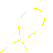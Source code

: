 prologues := 3;     % sortie EPS

beginfig(1);
pickup pencircle scaled .1

draw
% PARTICIPANT 0 (THIS IS A SAMPLE TO UNDERSTAND SYNTAX)
% (3,4)..(4,5)---(12,12)
% YOUR OUTGOING CONNECTOR GOES HERE
% --
% //////////////////////////////////////
% PARTICIPANT A

% YOUR OUTGOING CONNECTOR GOES HERE

% //////////////////////////////////////
% PARTICIPANT B

% YOUR OUTGOING CONNECTOR GOES HERE

% //////////////////////////////////////
% PARTICIPANT C

% YOUR OUTGOING CONNECTOR GOES HERE

% //////////////////////////////////////
% PARTICIPANT D
% (7,6)--(-4,5)..(-7,16)
% YOUR OUTGOING CONNECTOR GOES HERE

% //////////////////////////////////////
% PARTICIPANT E (YOU ARE THE LAST ONE)
(0,0) .. (8,5) .. (15,15) .. (7,7) .. (10,1) dashed evenly withcolor (1,1,0);
%THIS IS THE END OF THE DRAWING
;
endfig;
end
